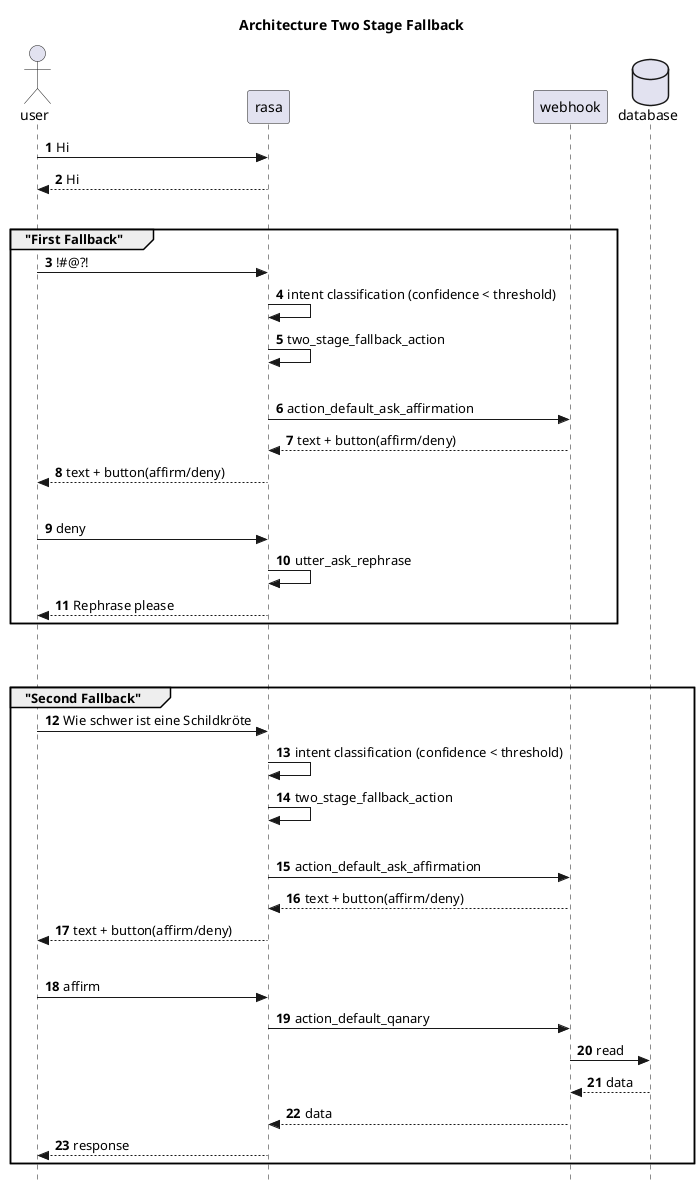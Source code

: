@startuml
skinparam Style strictuml
autonumber
skinparam BoxPadding 15

title Architecture Two Stage Fallback

actor "user"

"user" -> rasa: Hi
"user" <-- rasa: Hi

|||

group "First Fallback"
"user" -> rasa: !#@?!
rasa -> rasa: intent classification (confidence < threshold)
rasa -> rasa: two_stage_fallback_action

|||

rasa -> webhook: action_default_ask_affirmation
rasa <-- webhook: text + button(affirm/deny)
"user" <-- rasa: text + button(affirm/deny)

|||

"user" -> rasa: deny
rasa -> rasa: utter_ask_rephrase
"user" <-- rasa: Rephrase please
end

|||
|||

group "Second Fallback"
"user" -> rasa: Wie schwer ist eine Schildkröte
rasa -> rasa: intent classification (confidence < threshold)
rasa -> rasa: two_stage_fallback_action


|||

rasa -> webhook: action_default_ask_affirmation
rasa <-- webhook: text + button(affirm/deny)
"user" <-- rasa: text + button(affirm/deny)

|||

"user" -> rasa: affirm
rasa -> webhook: action_default_qanary
database "database"
webhook -> "database": read
webhook <-- "database": data

rasa <-- webhook: data
"user" <-- rasa: response
end

@enduml